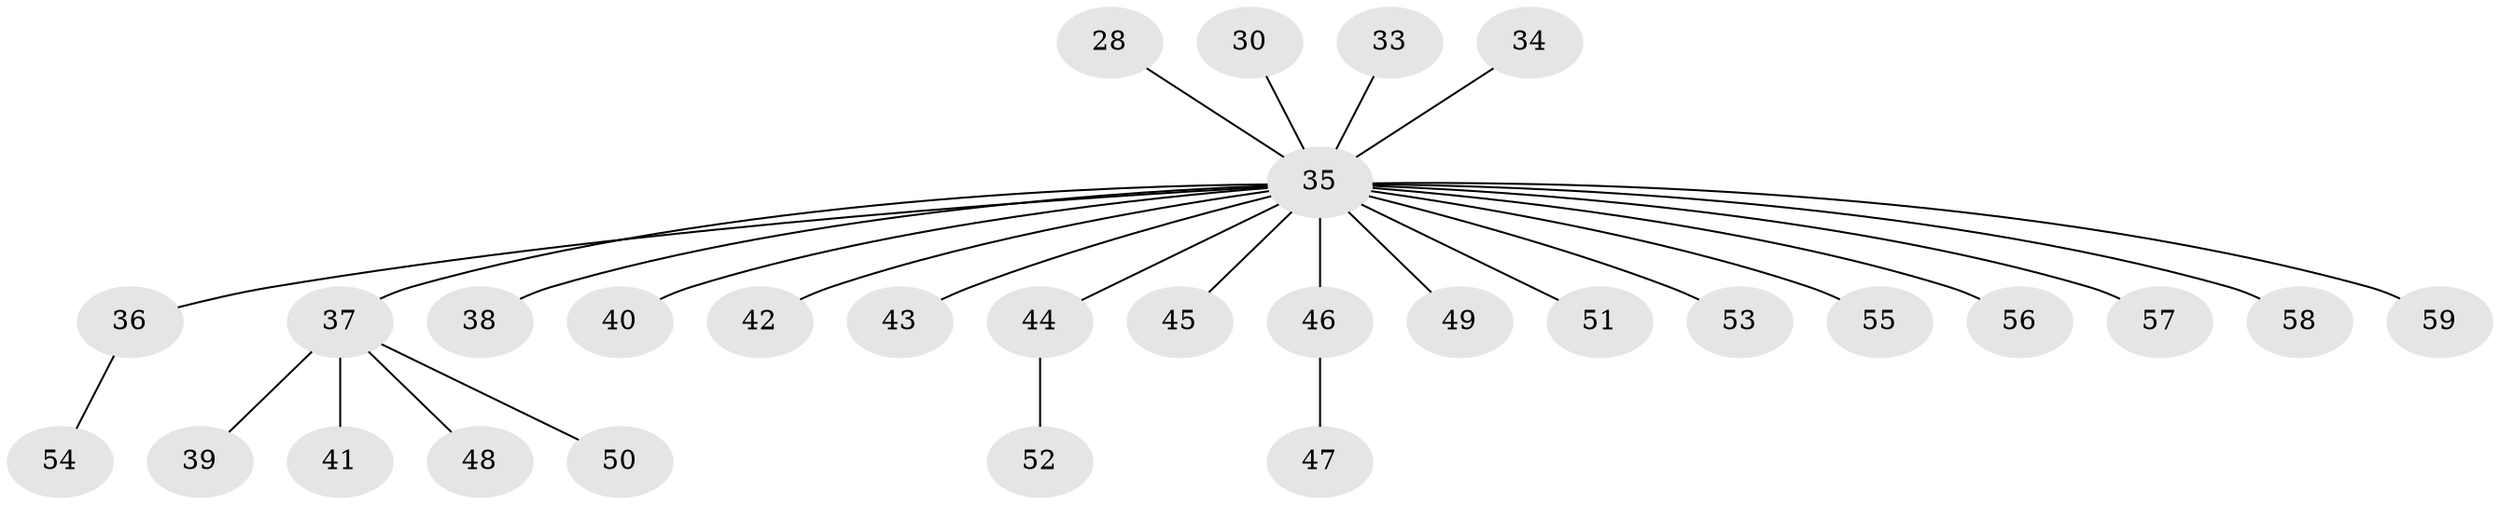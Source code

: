 // original degree distribution, {5: 0.05084745762711865, 7: 0.01694915254237288, 4: 0.0847457627118644, 6: 0.01694915254237288, 1: 0.576271186440678, 3: 0.06779661016949153, 2: 0.1864406779661017}
// Generated by graph-tools (version 1.1) at 2025/52/03/09/25 04:52:39]
// undirected, 29 vertices, 28 edges
graph export_dot {
graph [start="1"]
  node [color=gray90,style=filled];
  28;
  30;
  33 [super="+31"];
  34;
  35 [super="+1+6+25+32+26+27"];
  36;
  37 [super="+21"];
  38;
  39;
  40;
  41;
  42 [super="+17"];
  43;
  44;
  45;
  46 [super="+29"];
  47;
  48;
  49;
  50;
  51;
  52;
  53;
  54;
  55;
  56;
  57;
  58 [super="+13"];
  59;
  28 -- 35;
  30 -- 35;
  33 -- 35;
  34 -- 35;
  35 -- 38;
  35 -- 36;
  35 -- 37;
  35 -- 40;
  35 -- 42;
  35 -- 43;
  35 -- 44;
  35 -- 45;
  35 -- 46;
  35 -- 49;
  35 -- 51;
  35 -- 53;
  35 -- 55;
  35 -- 56;
  35 -- 57;
  35 -- 58;
  35 -- 59;
  36 -- 54;
  37 -- 48;
  37 -- 50;
  37 -- 39;
  37 -- 41;
  44 -- 52;
  46 -- 47;
}
